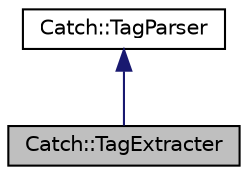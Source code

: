 digraph "Catch::TagExtracter"
{
  edge [fontname="Helvetica",fontsize="10",labelfontname="Helvetica",labelfontsize="10"];
  node [fontname="Helvetica",fontsize="10",shape=record];
  Node1 [label="Catch::TagExtracter",height=0.2,width=0.4,color="black", fillcolor="grey75", style="filled", fontcolor="black"];
  Node2 -> Node1 [dir="back",color="midnightblue",fontsize="10",style="solid",fontname="Helvetica"];
  Node2 [label="Catch::TagParser",height=0.2,width=0.4,color="black", fillcolor="white", style="filled",URL="$d1/d27/classCatch_1_1TagParser.html"];
}
